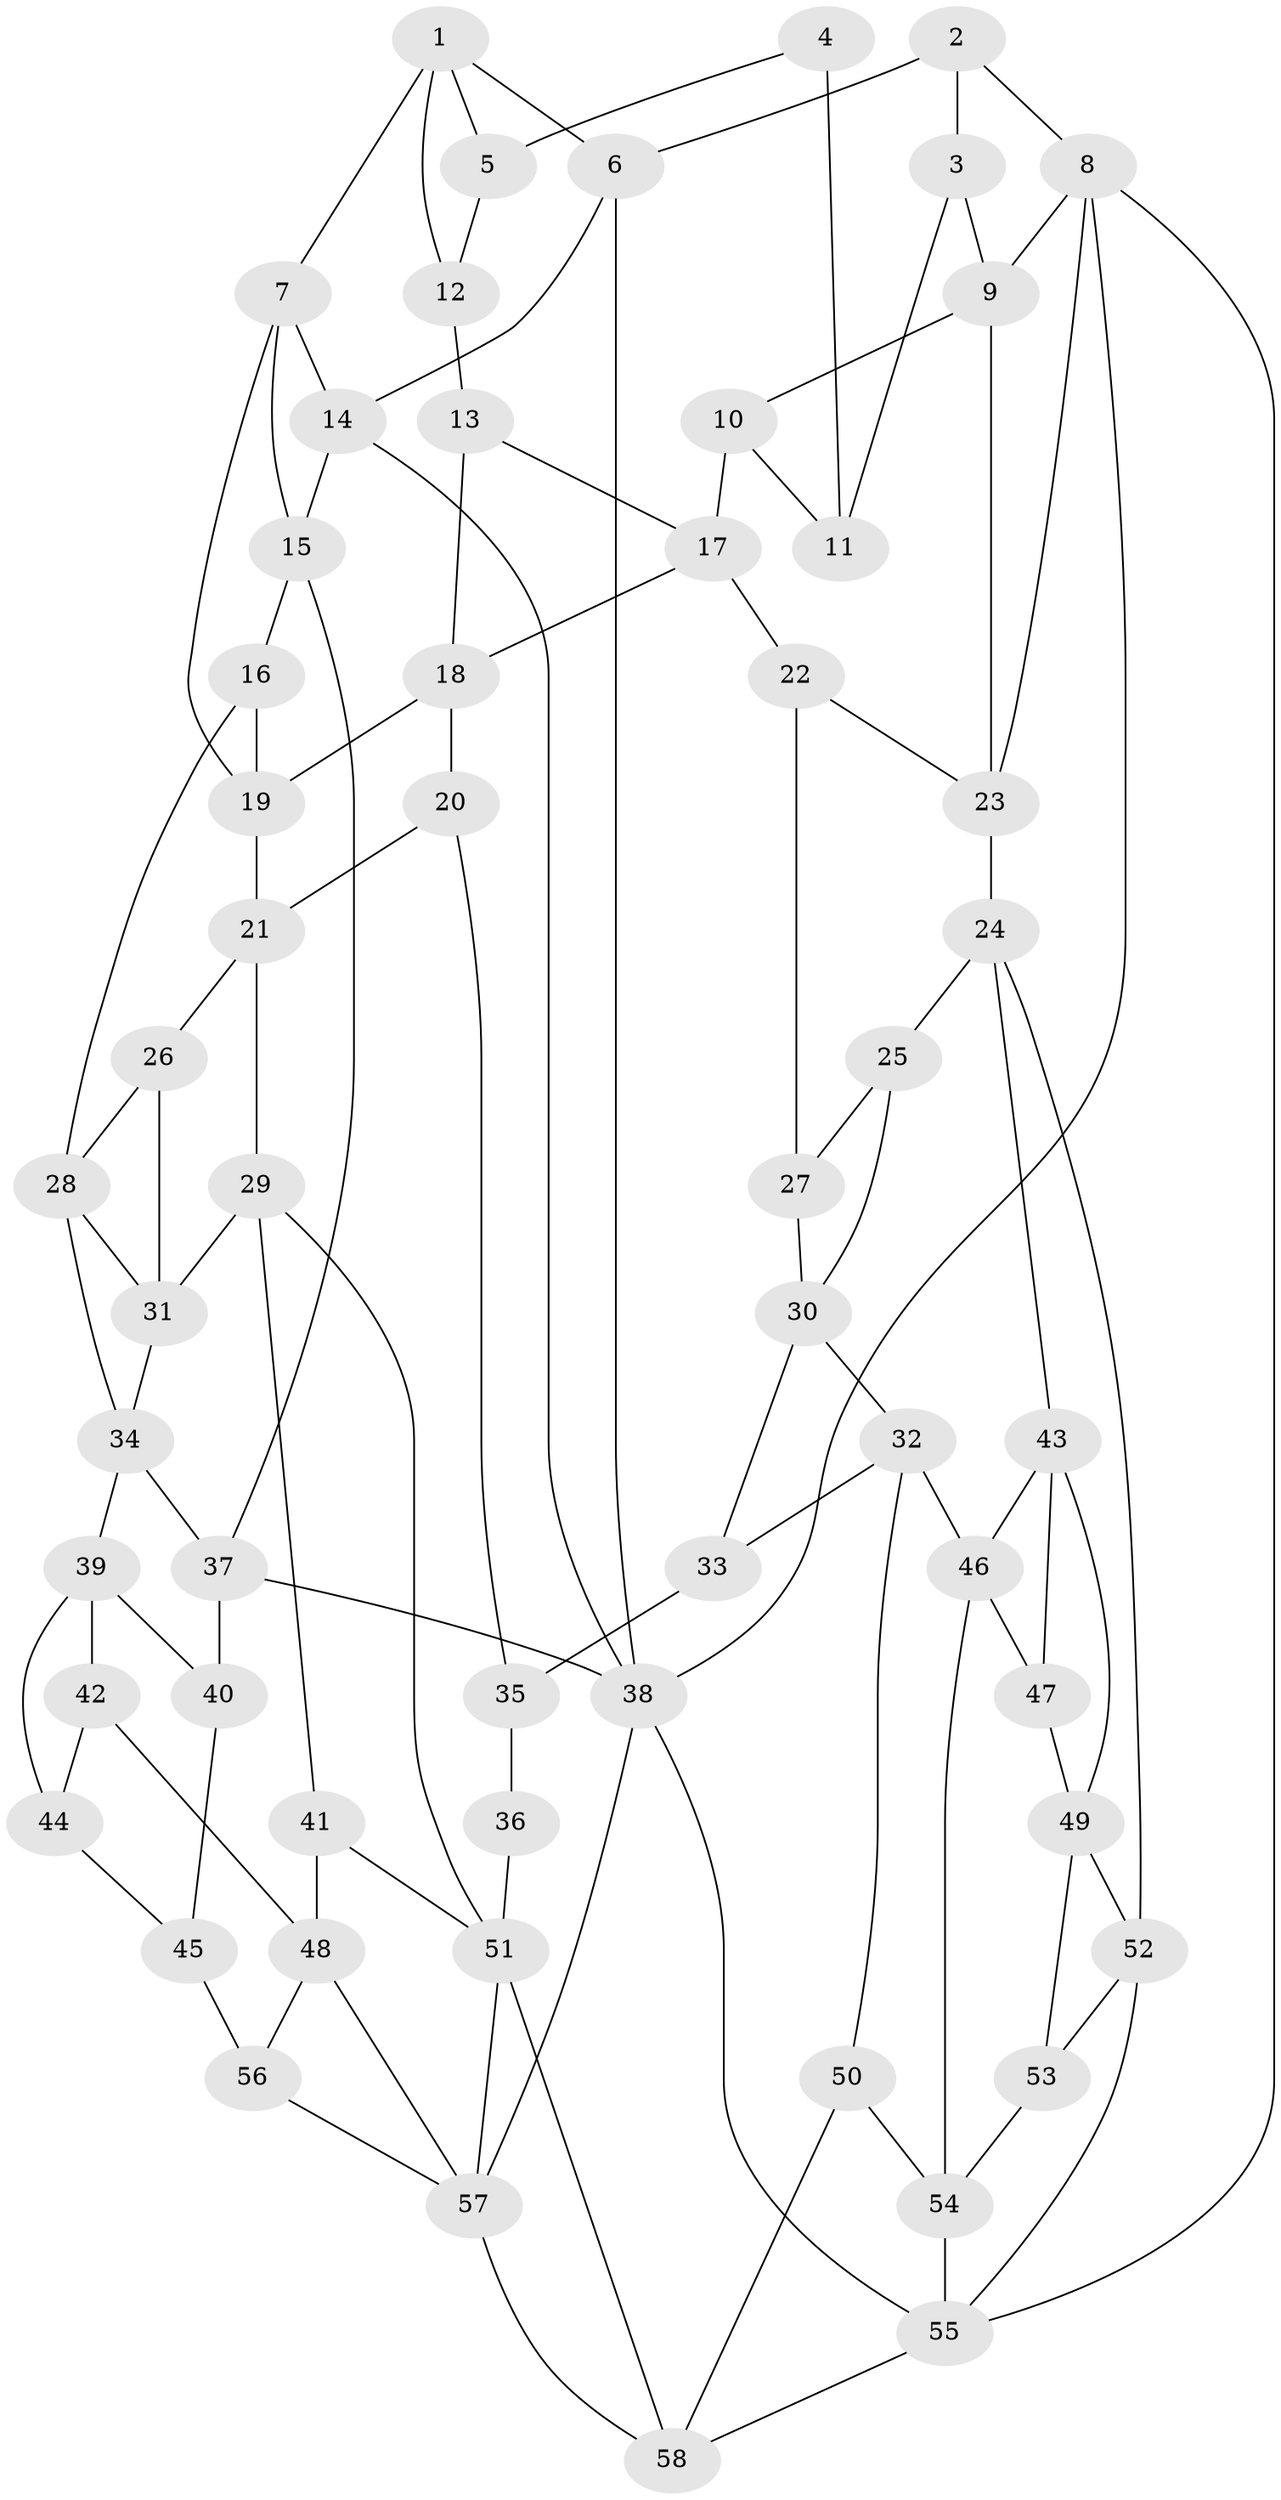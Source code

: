 // original degree distribution, {3: 0.017241379310344827, 5: 0.5172413793103449, 4: 0.2413793103448276, 6: 0.22413793103448276}
// Generated by graph-tools (version 1.1) at 2025/03/03/09/25 03:03:29]
// undirected, 58 vertices, 105 edges
graph export_dot {
graph [start="1"]
  node [color=gray90,style=filled];
  1;
  2;
  3;
  4;
  5;
  6;
  7;
  8;
  9;
  10;
  11;
  12;
  13;
  14;
  15;
  16;
  17;
  18;
  19;
  20;
  21;
  22;
  23;
  24;
  25;
  26;
  27;
  28;
  29;
  30;
  31;
  32;
  33;
  34;
  35;
  36;
  37;
  38;
  39;
  40;
  41;
  42;
  43;
  44;
  45;
  46;
  47;
  48;
  49;
  50;
  51;
  52;
  53;
  54;
  55;
  56;
  57;
  58;
  1 -- 5 [weight=1.0];
  1 -- 6 [weight=1.0];
  1 -- 7 [weight=1.0];
  1 -- 12 [weight=1.0];
  2 -- 3 [weight=1.0];
  2 -- 6 [weight=1.0];
  2 -- 8 [weight=1.0];
  3 -- 9 [weight=1.0];
  3 -- 11 [weight=1.0];
  4 -- 5 [weight=1.0];
  4 -- 11 [weight=2.0];
  5 -- 12 [weight=1.0];
  6 -- 14 [weight=1.0];
  6 -- 38 [weight=1.0];
  7 -- 14 [weight=1.0];
  7 -- 15 [weight=1.0];
  7 -- 19 [weight=1.0];
  8 -- 9 [weight=1.0];
  8 -- 23 [weight=1.0];
  8 -- 38 [weight=1.0];
  8 -- 55 [weight=1.0];
  9 -- 10 [weight=1.0];
  9 -- 23 [weight=1.0];
  10 -- 11 [weight=1.0];
  10 -- 17 [weight=1.0];
  12 -- 13 [weight=2.0];
  13 -- 17 [weight=1.0];
  13 -- 18 [weight=1.0];
  14 -- 15 [weight=1.0];
  14 -- 38 [weight=1.0];
  15 -- 16 [weight=1.0];
  15 -- 37 [weight=1.0];
  16 -- 19 [weight=1.0];
  16 -- 28 [weight=1.0];
  17 -- 18 [weight=1.0];
  17 -- 22 [weight=1.0];
  18 -- 19 [weight=1.0];
  18 -- 20 [weight=1.0];
  19 -- 21 [weight=1.0];
  20 -- 21 [weight=1.0];
  20 -- 35 [weight=1.0];
  21 -- 26 [weight=1.0];
  21 -- 29 [weight=1.0];
  22 -- 23 [weight=1.0];
  22 -- 27 [weight=2.0];
  23 -- 24 [weight=1.0];
  24 -- 25 [weight=1.0];
  24 -- 43 [weight=1.0];
  24 -- 52 [weight=1.0];
  25 -- 27 [weight=1.0];
  25 -- 30 [weight=1.0];
  26 -- 28 [weight=1.0];
  26 -- 31 [weight=1.0];
  27 -- 30 [weight=1.0];
  28 -- 31 [weight=1.0];
  28 -- 34 [weight=1.0];
  29 -- 31 [weight=1.0];
  29 -- 41 [weight=1.0];
  29 -- 51 [weight=1.0];
  30 -- 32 [weight=1.0];
  30 -- 33 [weight=1.0];
  31 -- 34 [weight=1.0];
  32 -- 33 [weight=1.0];
  32 -- 46 [weight=1.0];
  32 -- 50 [weight=1.0];
  33 -- 35 [weight=2.0];
  34 -- 37 [weight=1.0];
  34 -- 39 [weight=1.0];
  35 -- 36 [weight=1.0];
  36 -- 51 [weight=2.0];
  37 -- 38 [weight=1.0];
  37 -- 40 [weight=1.0];
  38 -- 55 [weight=1.0];
  38 -- 57 [weight=1.0];
  39 -- 40 [weight=1.0];
  39 -- 42 [weight=1.0];
  39 -- 44 [weight=1.0];
  40 -- 45 [weight=1.0];
  41 -- 48 [weight=1.0];
  41 -- 51 [weight=1.0];
  42 -- 44 [weight=1.0];
  42 -- 48 [weight=1.0];
  43 -- 46 [weight=1.0];
  43 -- 47 [weight=1.0];
  43 -- 49 [weight=1.0];
  44 -- 45 [weight=2.0];
  45 -- 56 [weight=2.0];
  46 -- 47 [weight=1.0];
  46 -- 54 [weight=1.0];
  47 -- 49 [weight=1.0];
  48 -- 56 [weight=1.0];
  48 -- 57 [weight=1.0];
  49 -- 52 [weight=1.0];
  49 -- 53 [weight=1.0];
  50 -- 54 [weight=1.0];
  50 -- 58 [weight=1.0];
  51 -- 57 [weight=1.0];
  51 -- 58 [weight=1.0];
  52 -- 53 [weight=1.0];
  52 -- 55 [weight=1.0];
  53 -- 54 [weight=1.0];
  54 -- 55 [weight=1.0];
  55 -- 58 [weight=1.0];
  56 -- 57 [weight=1.0];
  57 -- 58 [weight=1.0];
}
